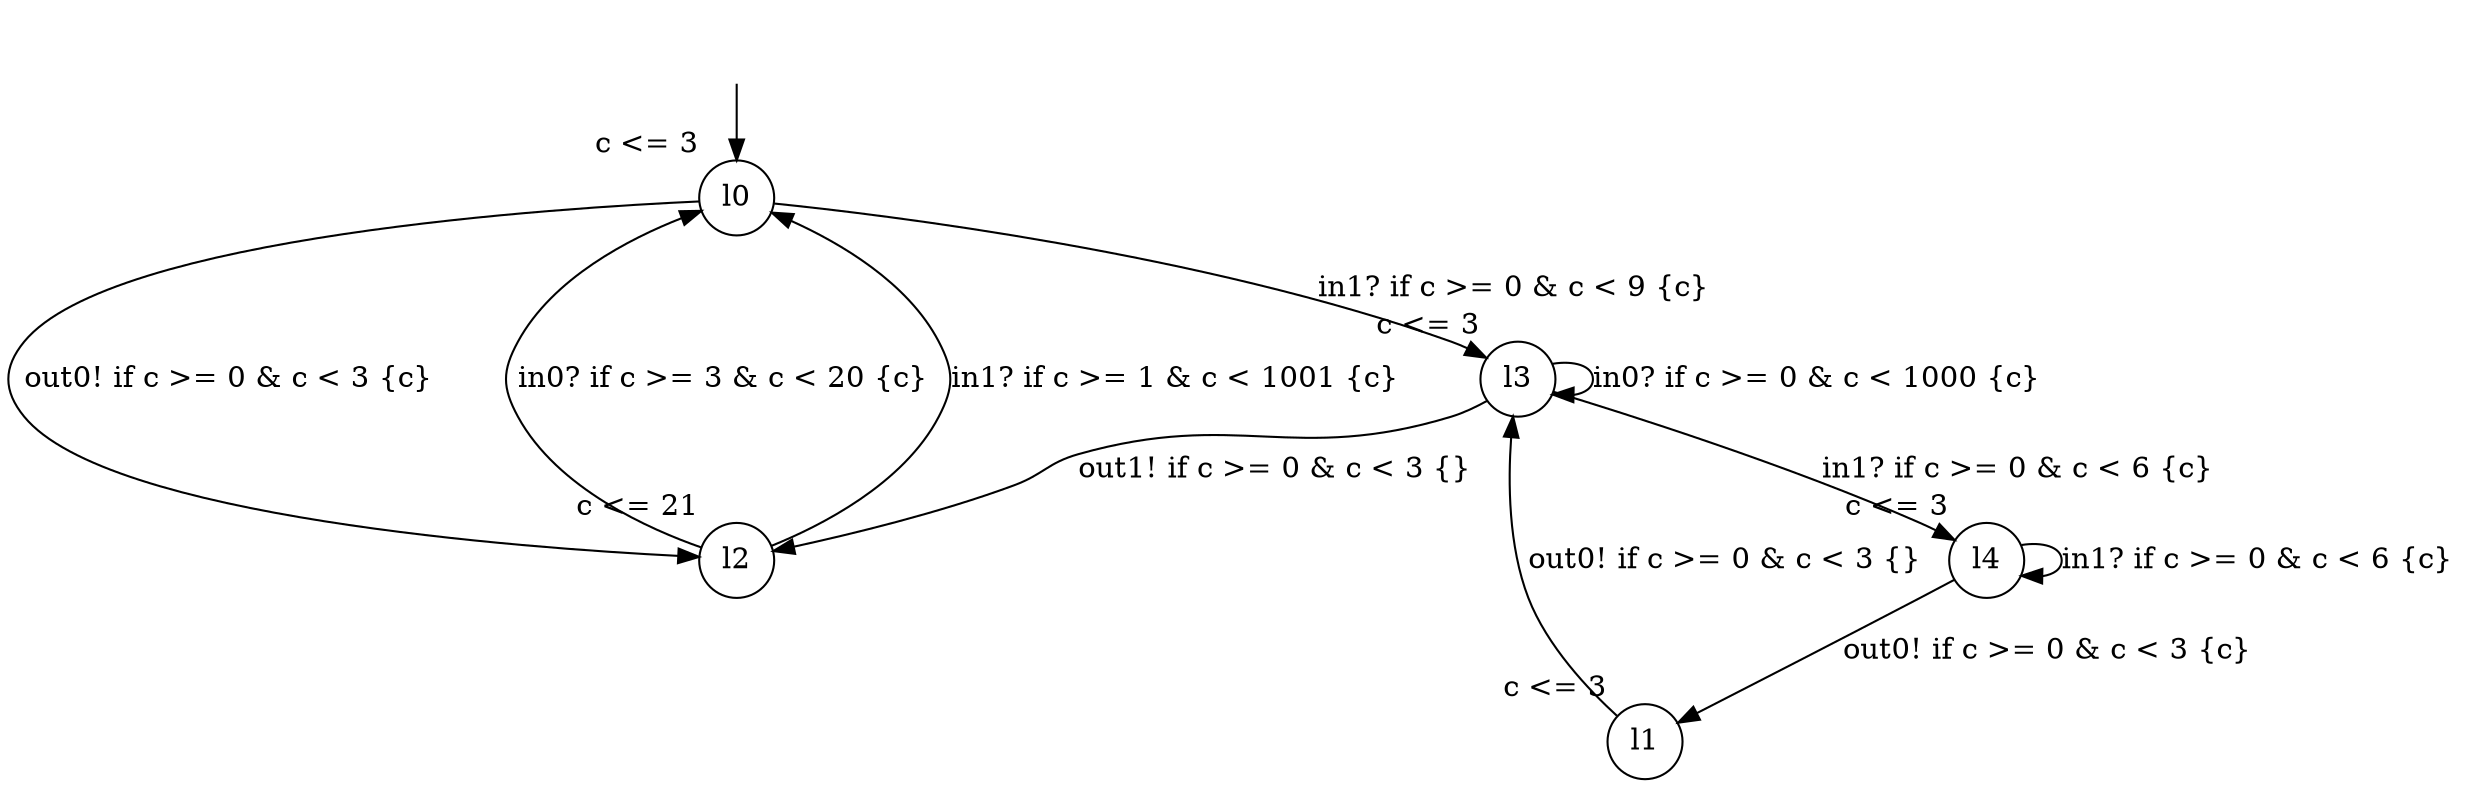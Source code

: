 digraph g {
__start0 [label="" shape="none"];
l0 [shape="circle" margin=0 label="l0", xlabel="c <= 3"];
l1 [shape="circle" margin=0 label="l1", xlabel="c <= 3"];
l2 [shape="circle" margin=0 label="l2", xlabel="c <= 21"];
l3 [shape="circle" margin=0 label="l3", xlabel="c <= 3"];
l4 [shape="circle" margin=0 label="l4", xlabel="c <= 3"];
l0 -> l3 [label="in1? if c >= 0 & c < 9 {c} "];
l0 -> l2 [label="out0! if c >= 0 & c < 3 {c} "];
l1 -> l3 [label="out0! if c >= 0 & c < 3 {} "];
l2 -> l0 [label="in0? if c >= 3 & c < 20 {c} "];
l2 -> l0 [label="in1? if c >= 1 & c < 1001 {c} "];
l3 -> l3 [label="in0? if c >= 0 & c < 1000 {c} "];
l3 -> l4 [label="in1? if c >= 0 & c < 6 {c} "];
l3 -> l2 [label="out1! if c >= 0 & c < 3 {} "];
l4 -> l4 [label="in1? if c >= 0 & c < 6 {c} "];
l4 -> l1 [label="out0! if c >= 0 & c < 3 {c} "];
__start0 -> l0;
}
